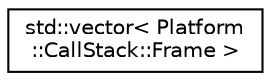 digraph "Graphical Class Hierarchy"
{
  edge [fontname="Helvetica",fontsize="10",labelfontname="Helvetica",labelfontsize="10"];
  node [fontname="Helvetica",fontsize="10",shape=record];
  rankdir="LR";
  Node0 [label="std::vector\< Platform\l::CallStack::Frame \>",height=0.2,width=0.4,color="black", fillcolor="white", style="filled",URL="$classstd_1_1vector.html"];
}
